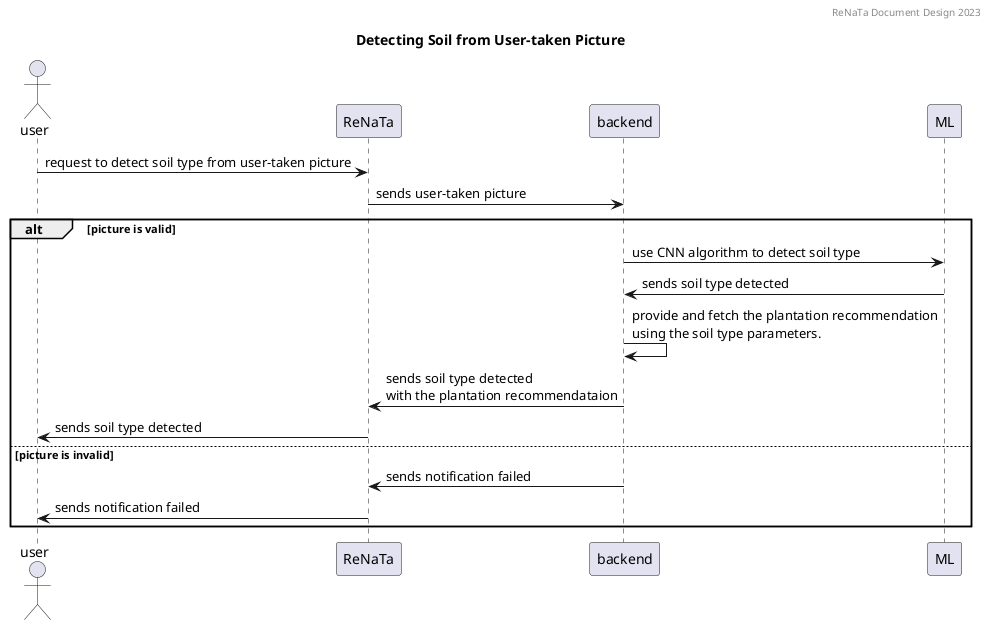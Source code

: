 @startuml

header ReNaTa Document Design 2023
title Detecting Soil from User-taken Picture

actor user
participant ReNaTa
participant backend
participant ML

note left: User can take picture of soil and request soil type detection

user->ReNaTa: request to detect soil type from user-taken picture
ReNaTa->backend: sends user-taken picture
alt picture is valid
    backend->ML: use CNN algorithm to detect soil type
    ML->backend: sends soil type detected
    backend->backend: provide and fetch the plantation recommendation\nusing the soil type parameters.
    backend->ReNaTa: sends soil type detected\nwith the plantation recommendataion
    user<-ReNaTa: sends soil type detected
else picture is invalid
    backend->ReNaTa: sends notification failed
    user<-ReNaTa: sends notification failed
end

@enduml
